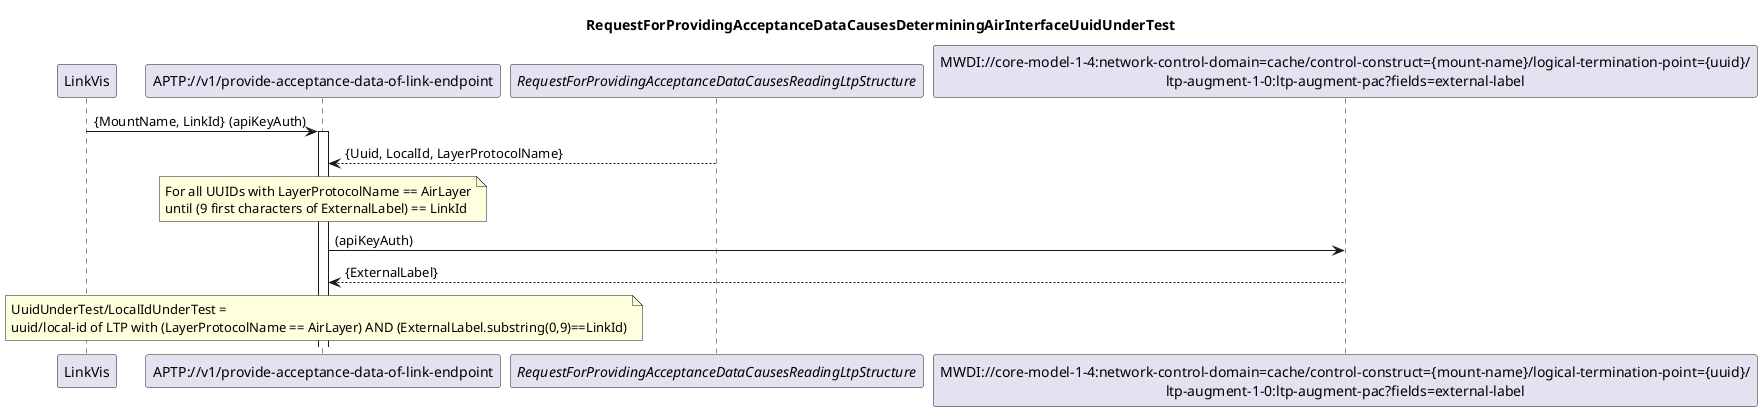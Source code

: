 @startuml 101_DeterminingAirInterfaceUnderTest
skinparam responseMessageBelowArrow true

title
RequestForProvidingAcceptanceDataCausesDeterminingAirInterfaceUuidUnderTest
end title

participant "LinkVis" as LinkVis
participant "APTP://v1/provide-acceptance-data-of-link-endpoint" as APTP
participant "<i>RequestForProvidingAcceptanceDataCausesReadingLtpStructure</i>" as LTPs
participant "MWDI://core-model-1-4:network-control-domain=cache/control-construct={mount-name}/logical-termination-point={uuid}/\nltp-augment-1-0:ltp-augment-pac?fields=external-label" as ExternalLabel

LinkVis -> APTP: {MountName, LinkId} (apiKeyAuth)
activate APTP

LTPs --> APTP: {Uuid, LocalId, LayerProtocolName}

note over APTP
For all UUIDs with LayerProtocolName == AirLayer
until (9 first characters of ExternalLabel) == LinkId
end note

APTP -> ExternalLabel: (apiKeyAuth)
ExternalLabel --> APTP: {ExternalLabel}

note over APTP
UuidUnderTest/LocalIdUnderTest = 
uuid/local-id of LTP with (LayerProtocolName == AirLayer) AND (ExternalLabel.substring(0,9)==LinkId)
end note

@enduml